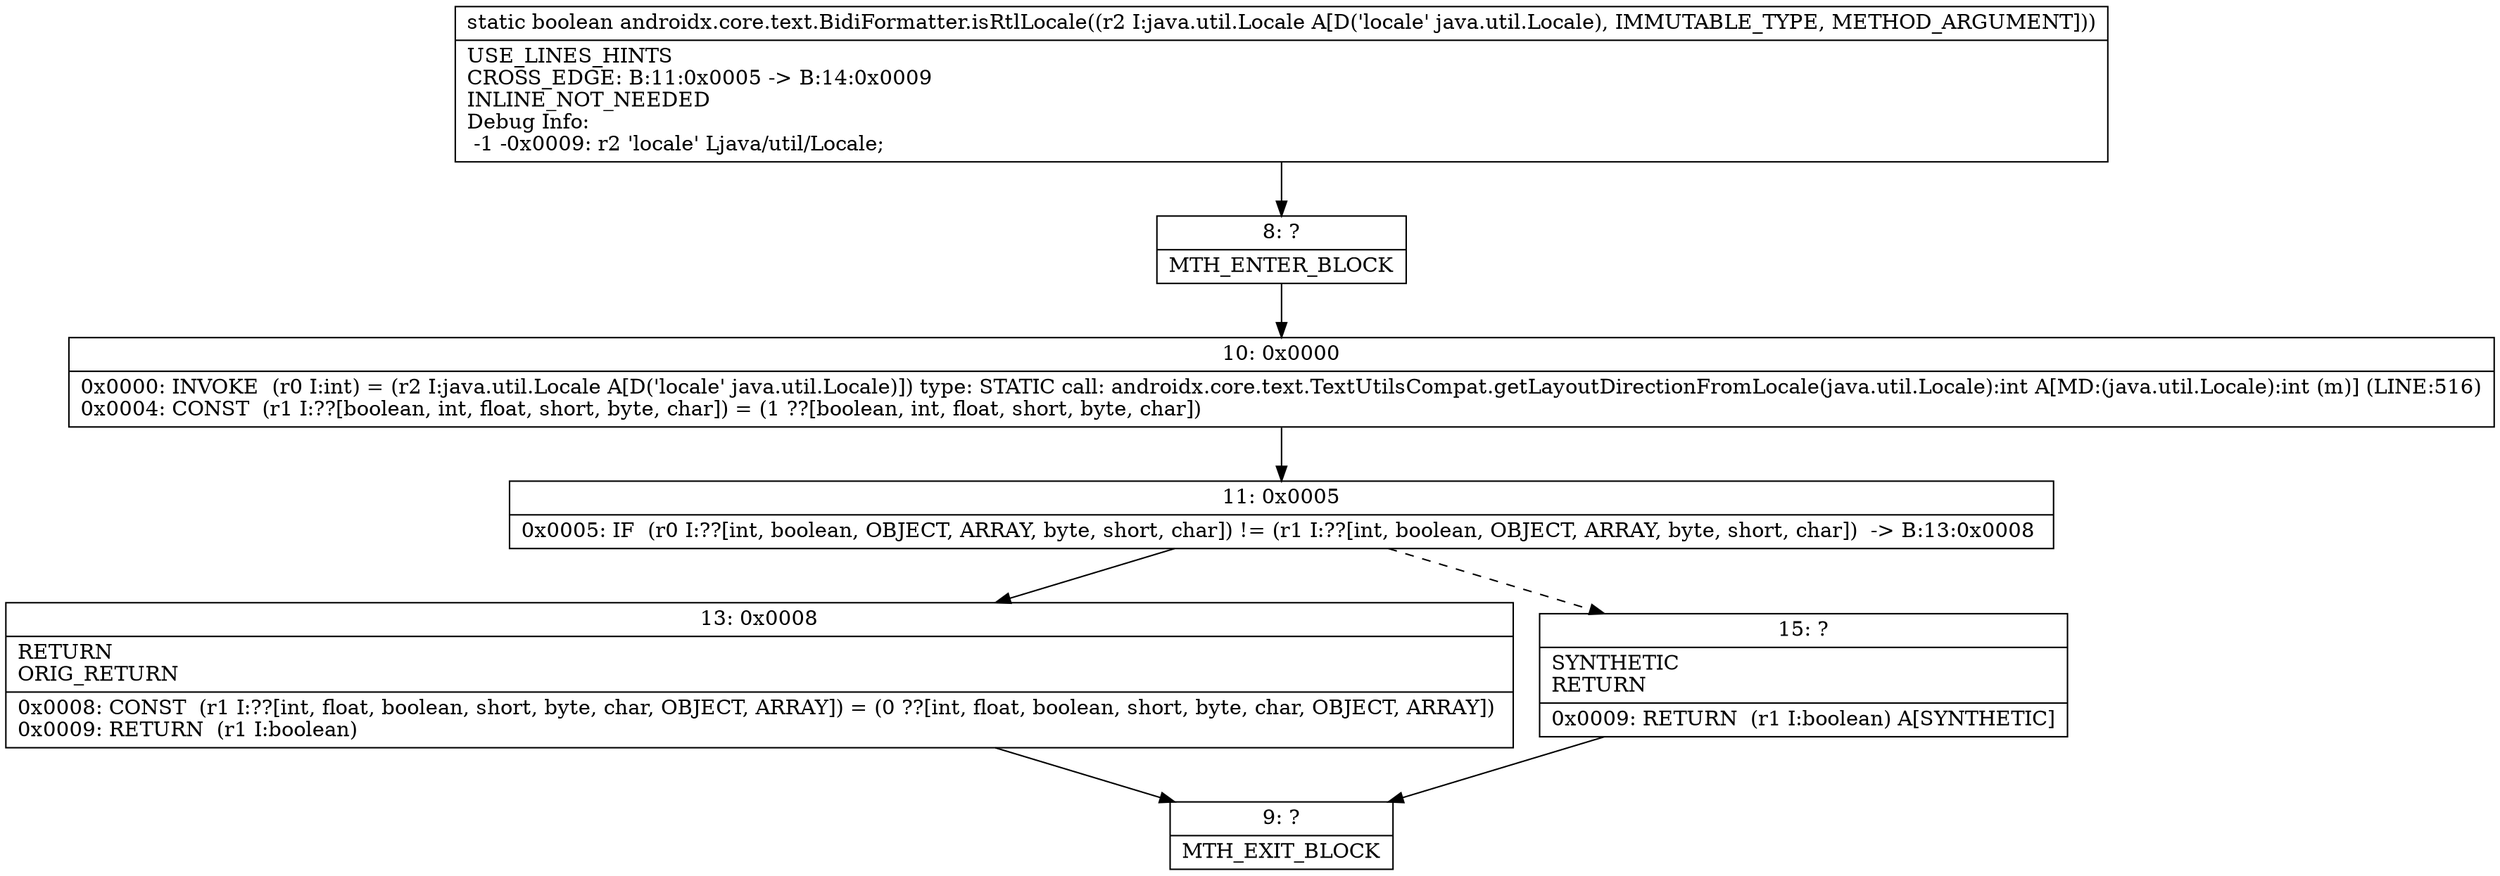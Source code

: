 digraph "CFG forandroidx.core.text.BidiFormatter.isRtlLocale(Ljava\/util\/Locale;)Z" {
Node_8 [shape=record,label="{8\:\ ?|MTH_ENTER_BLOCK\l}"];
Node_10 [shape=record,label="{10\:\ 0x0000|0x0000: INVOKE  (r0 I:int) = (r2 I:java.util.Locale A[D('locale' java.util.Locale)]) type: STATIC call: androidx.core.text.TextUtilsCompat.getLayoutDirectionFromLocale(java.util.Locale):int A[MD:(java.util.Locale):int (m)] (LINE:516)\l0x0004: CONST  (r1 I:??[boolean, int, float, short, byte, char]) = (1 ??[boolean, int, float, short, byte, char]) \l}"];
Node_11 [shape=record,label="{11\:\ 0x0005|0x0005: IF  (r0 I:??[int, boolean, OBJECT, ARRAY, byte, short, char]) != (r1 I:??[int, boolean, OBJECT, ARRAY, byte, short, char])  \-\> B:13:0x0008 \l}"];
Node_13 [shape=record,label="{13\:\ 0x0008|RETURN\lORIG_RETURN\l|0x0008: CONST  (r1 I:??[int, float, boolean, short, byte, char, OBJECT, ARRAY]) = (0 ??[int, float, boolean, short, byte, char, OBJECT, ARRAY]) \l0x0009: RETURN  (r1 I:boolean) \l}"];
Node_9 [shape=record,label="{9\:\ ?|MTH_EXIT_BLOCK\l}"];
Node_15 [shape=record,label="{15\:\ ?|SYNTHETIC\lRETURN\l|0x0009: RETURN  (r1 I:boolean) A[SYNTHETIC]\l}"];
MethodNode[shape=record,label="{static boolean androidx.core.text.BidiFormatter.isRtlLocale((r2 I:java.util.Locale A[D('locale' java.util.Locale), IMMUTABLE_TYPE, METHOD_ARGUMENT]))  | USE_LINES_HINTS\lCROSS_EDGE: B:11:0x0005 \-\> B:14:0x0009\lINLINE_NOT_NEEDED\lDebug Info:\l  \-1 \-0x0009: r2 'locale' Ljava\/util\/Locale;\l}"];
MethodNode -> Node_8;Node_8 -> Node_10;
Node_10 -> Node_11;
Node_11 -> Node_13;
Node_11 -> Node_15[style=dashed];
Node_13 -> Node_9;
Node_15 -> Node_9;
}

